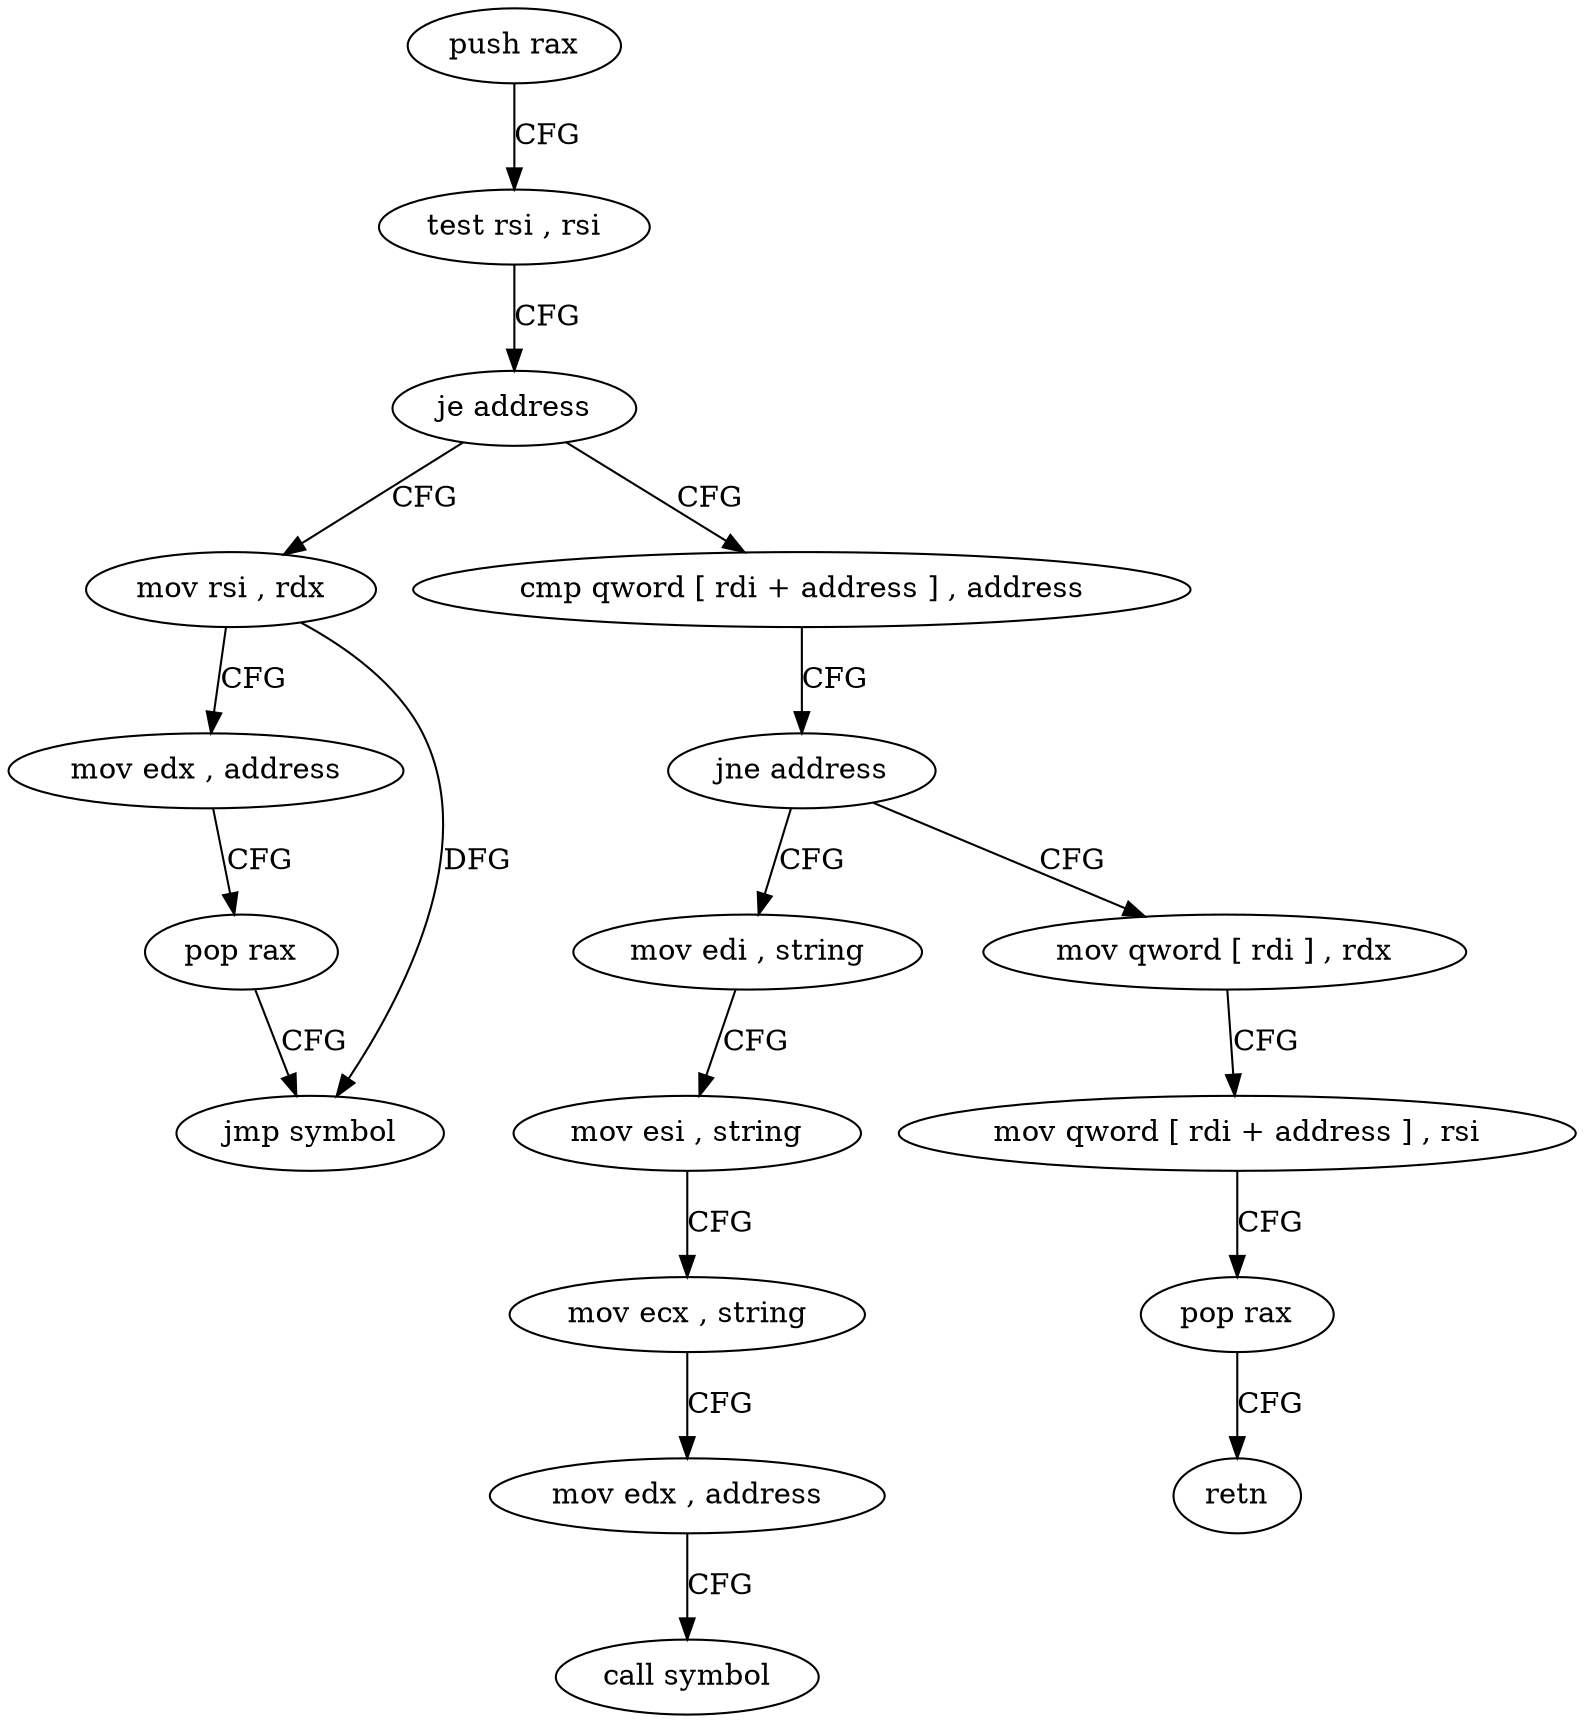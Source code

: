 digraph "func" {
"4208544" [label = "push rax" ]
"4208545" [label = "test rsi , rsi" ]
"4208548" [label = "je address" ]
"4208566" [label = "mov rsi , rdx" ]
"4208550" [label = "cmp qword [ rdi + address ] , address" ]
"4208569" [label = "mov edx , address" ]
"4208574" [label = "pop rax" ]
"4208575" [label = "jmp symbol" ]
"4208555" [label = "jne address" ]
"4208580" [label = "mov edi , string" ]
"4208557" [label = "mov qword [ rdi ] , rdx" ]
"4208585" [label = "mov esi , string" ]
"4208590" [label = "mov ecx , string" ]
"4208595" [label = "mov edx , address" ]
"4208600" [label = "call symbol" ]
"4208560" [label = "mov qword [ rdi + address ] , rsi" ]
"4208564" [label = "pop rax" ]
"4208565" [label = "retn" ]
"4208544" -> "4208545" [ label = "CFG" ]
"4208545" -> "4208548" [ label = "CFG" ]
"4208548" -> "4208566" [ label = "CFG" ]
"4208548" -> "4208550" [ label = "CFG" ]
"4208566" -> "4208569" [ label = "CFG" ]
"4208566" -> "4208575" [ label = "DFG" ]
"4208550" -> "4208555" [ label = "CFG" ]
"4208569" -> "4208574" [ label = "CFG" ]
"4208574" -> "4208575" [ label = "CFG" ]
"4208555" -> "4208580" [ label = "CFG" ]
"4208555" -> "4208557" [ label = "CFG" ]
"4208580" -> "4208585" [ label = "CFG" ]
"4208557" -> "4208560" [ label = "CFG" ]
"4208585" -> "4208590" [ label = "CFG" ]
"4208590" -> "4208595" [ label = "CFG" ]
"4208595" -> "4208600" [ label = "CFG" ]
"4208560" -> "4208564" [ label = "CFG" ]
"4208564" -> "4208565" [ label = "CFG" ]
}

